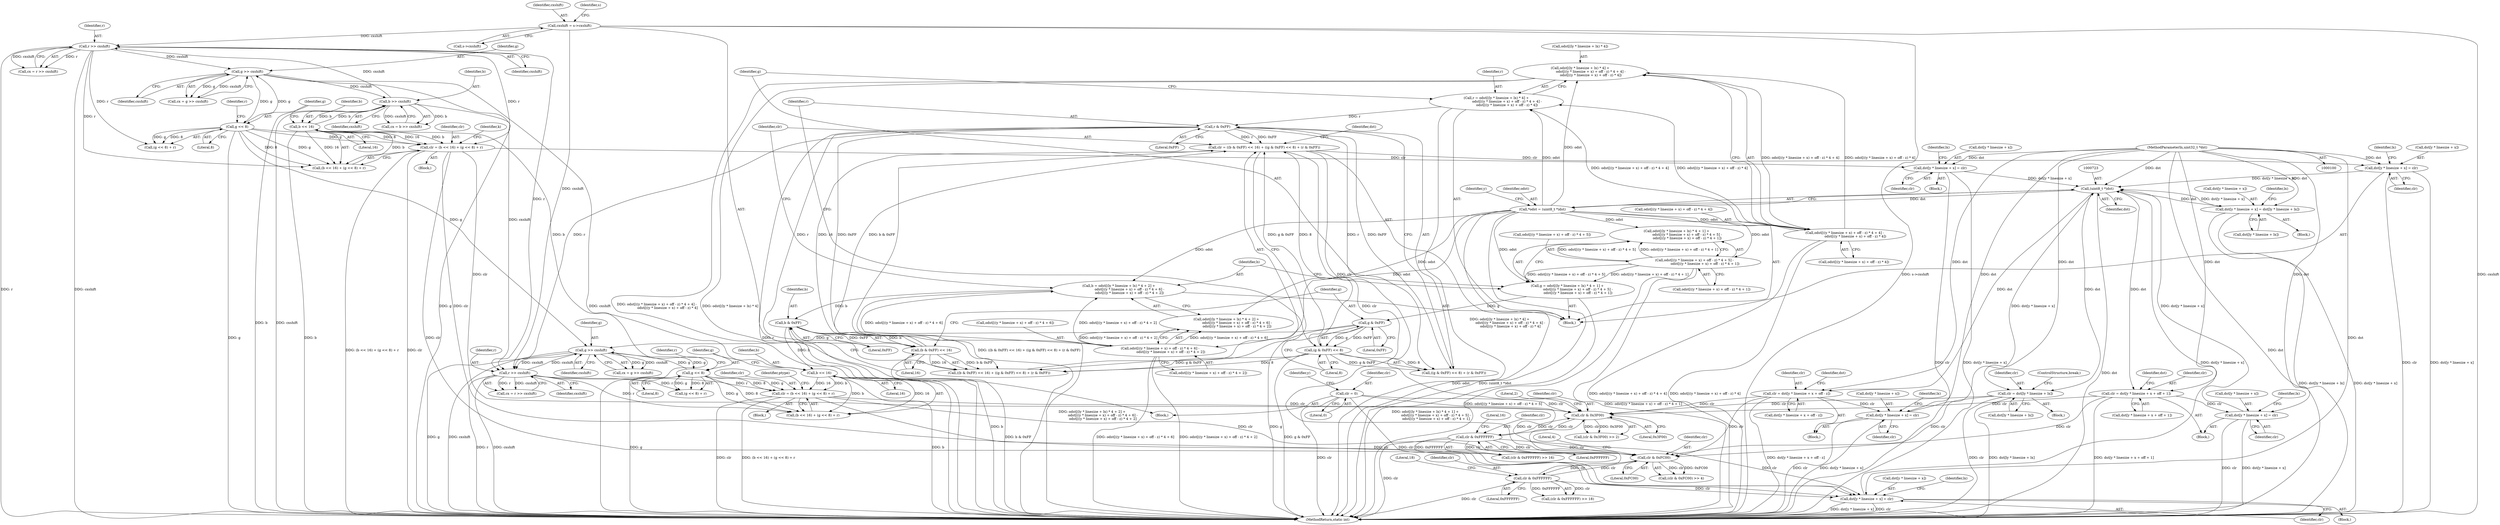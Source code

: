 digraph "0_FFmpeg_7ac5067146613997bb38442cb022d7f41321a706@pointer" {
"1000760" [label="(Call,odst[(ly * linesize + lx) * 4] +\n                    odst[((y * linesize + x) + off - z) * 4 + 4] -\n                    odst[((y * linesize + x) + off - z) * 4])"];
"1000720" [label="(Call,*odst = (uint8_t *)dst)"];
"1000722" [label="(Call,(uint8_t *)dst)"];
"1000338" [label="(Call,dst[y * linesize + x] = clr)"];
"1000310" [label="(Call,clr = (b << 16) + (g << 8) + r)"];
"1000313" [label="(Call,b << 16)"];
"1000288" [label="(Call,b >> cxshift)"];
"1000253" [label="(Call,g >> cxshift)"];
"1000317" [label="(Call,g << 8)"];
"1000218" [label="(Call,r >> cxshift)"];
"1000158" [label="(Call,cxshift = s->cxshift)"];
"1000102" [label="(MethodParameterIn,uint32_t *dst)"];
"1000682" [label="(Call,dst[y * linesize + x] = clr)"];
"1000669" [label="(Call,clr = dst[y * linesize + x + off + 1])"];
"1000906" [label="(Call,dst[y * linesize + x] = clr)"];
"1000889" [label="(Call,clr = ((b & 0xFF) << 16) + ((g & 0xFF) << 8) + (r & 0xFF))"];
"1000892" [label="(Call,(b & 0xFF) << 16)"];
"1000893" [label="(Call,b & 0xFF)"];
"1000844" [label="(Call,b = odst[(ly * linesize + lx) * 4 + 2] +\n                    odst[((y * linesize + x) + off - z) * 4 + 6] -\n                    odst[((y * linesize + x) + off - z) * 4 + 2])"];
"1000858" [label="(Call,odst[((y * linesize + x) + off - z) * 4 + 6] -\n                    odst[((y * linesize + x) + off - z) * 4 + 2])"];
"1000898" [label="(Call,(g & 0xFF) << 8)"];
"1000899" [label="(Call,g & 0xFF)"];
"1000799" [label="(Call,g = odst[(ly * linesize + lx) * 4 + 1] +\n                    odst[((y * linesize + x) + off - z) * 4 + 5] -\n                    odst[((y * linesize + x) + off - z) * 4 + 1])"];
"1000813" [label="(Call,odst[((y * linesize + x) + off - z) * 4 + 5] -\n                    odst[((y * linesize + x) + off - z) * 4 + 1])"];
"1000903" [label="(Call,r & 0xFF)"];
"1000758" [label="(Call,r = odst[(ly * linesize + lx) * 4] +\n                    odst[((y * linesize + x) + off - z) * 4 + 4] -\n                    odst[((y * linesize + x) + off - z) * 4])"];
"1000770" [label="(Call,odst[((y * linesize + x) + off - z) * 4 + 4] -\n                    odst[((y * linesize + x) + off - z) * 4])"];
"1000560" [label="(Call,dst[y * linesize + x] = clr)"];
"1000506" [label="(Call,clr = (b << 16) + (g << 8) + r)"];
"1000509" [label="(Call,b << 16)"];
"1000513" [label="(Call,g << 8)"];
"1000480" [label="(Call,g >> cxshift)"];
"1000445" [label="(Call,r >> cxshift)"];
"1000131" [label="(Call,clr = 0)"];
"1001036" [label="(Call,clr & 0xFFFFFF)"];
"1001029" [label="(Call,clr & 0x3F00)"];
"1000640" [label="(Call,clr = dst[ly * linesize + lx])"];
"1001052" [label="(Call,clr & 0xFFFFFF)"];
"1001045" [label="(Call,clr & 0xFC00)"];
"1000976" [label="(Call,clr = dst[y * linesize + x + off - z])"];
"1000989" [label="(Call,dst[y * linesize + x] = clr)"];
"1000605" [label="(Call,dst[y * linesize + x] = dst[ly * linesize + lx])"];
"1000561" [label="(Call,dst[y * linesize + x])"];
"1000761" [label="(Call,odst[(ly * linesize + lx) * 4])"];
"1001029" [label="(Call,clr & 0x3F00)"];
"1000890" [label="(Identifier,clr)"];
"1000845" [label="(Identifier,b)"];
"1000519" [label="(Identifier,ptype)"];
"1000482" [label="(Identifier,cxshift)"];
"1000515" [label="(Literal,8)"];
"1000509" [label="(Call,b << 16)"];
"1000288" [label="(Call,b >> cxshift)"];
"1000286" [label="(Call,cx = b >> cxshift)"];
"1000551" [label="(Block,)"];
"1000898" [label="(Call,(g & 0xFF) << 8)"];
"1000506" [label="(Call,clr = (b << 16) + (g << 8) + r)"];
"1001048" [label="(Literal,4)"];
"1000896" [label="(Literal,16)"];
"1000514" [label="(Identifier,g)"];
"1000829" [label="(Call,odst[((y * linesize + x) + off - z) * 4 + 1])"];
"1000908" [label="(Identifier,dst)"];
"1000800" [label="(Identifier,g)"];
"1000254" [label="(Identifier,g)"];
"1001031" [label="(Literal,0x3F00)"];
"1000977" [label="(Identifier,clr)"];
"1000684" [label="(Identifier,dst)"];
"1000131" [label="(Call,clr = 0)"];
"1000568" [label="(Identifier,clr)"];
"1001054" [label="(Literal,0xFFFFFF)"];
"1000899" [label="(Call,g & 0xFF)"];
"1000895" [label="(Literal,0xFF)"];
"1001051" [label="(Call,(clr & 0xFFFFFF) >> 18)"];
"1001046" [label="(Identifier,clr)"];
"1000158" [label="(Call,cxshift = s->cxshift)"];
"1000813" [label="(Call,odst[((y * linesize + x) + off - z) * 4 + 5] -\n                    odst[((y * linesize + x) + off - z) * 4 + 1])"];
"1000313" [label="(Call,b << 16)"];
"1001035" [label="(Call,(clr & 0xFFFFFF) >> 16)"];
"1000894" [label="(Identifier,b)"];
"1000218" [label="(Call,r >> cxshift)"];
"1000771" [label="(Call,odst[((y * linesize + x) + off - z) * 4 + 4])"];
"1001036" [label="(Call,clr & 0xFFFFFF)"];
"1000314" [label="(Identifier,b)"];
"1000104" [label="(Block,)"];
"1000906" [label="(Call,dst[y * linesize + x] = clr)"];
"1000846" [label="(Call,odst[(ly * linesize + lx) * 4 + 2] +\n                    odst[((y * linesize + x) + off - z) * 4 + 6] -\n                    odst[((y * linesize + x) + off - z) * 4 + 2])"];
"1001047" [label="(Literal,0xFC00)"];
"1001038" [label="(Literal,0xFFFFFF)"];
"1000290" [label="(Identifier,cxshift)"];
"1000900" [label="(Identifier,g)"];
"1001039" [label="(Literal,16)"];
"1000683" [label="(Call,dst[y * linesize + x])"];
"1000605" [label="(Call,dst[y * linesize + x] = dst[ly * linesize + lx])"];
"1000893" [label="(Call,b & 0xFF)"];
"1000102" [label="(MethodParameterIn,uint32_t *dst)"];
"1000513" [label="(Call,g << 8)"];
"1000902" [label="(Literal,8)"];
"1000478" [label="(Call,cx = g >> cxshift)"];
"1000770" [label="(Call,odst[((y * linesize + x) + off - z) * 4 + 4] -\n                    odst[((y * linesize + x) + off - z) * 4])"];
"1000640" [label="(Call,clr = dst[ly * linesize + lx])"];
"1000311" [label="(Identifier,clr)"];
"1000253" [label="(Call,g >> cxshift)"];
"1000914" [label="(Identifier,clr)"];
"1000319" [label="(Literal,8)"];
"1000255" [label="(Identifier,cxshift)"];
"1000874" [label="(Call,odst[((y * linesize + x) + off - z) * 4 + 2])"];
"1000346" [label="(Identifier,clr)"];
"1000760" [label="(Call,odst[(ly * linesize + lx) * 4] +\n                    odst[((y * linesize + x) + off - z) * 4 + 4] -\n                    odst[((y * linesize + x) + off - z) * 4])"];
"1000322" [label="(Identifier,k)"];
"1000216" [label="(Call,cx = r >> cxshift)"];
"1000159" [label="(Identifier,cxshift)"];
"1000904" [label="(Identifier,r)"];
"1000481" [label="(Identifier,g)"];
"1000990" [label="(Call,dst[y * linesize + x])"];
"1000671" [label="(Call,dst[y * linesize + x + off + 1])"];
"1000897" [label="(Call,((g & 0xFF) << 8) + (r & 0xFF))"];
"1000642" [label="(Call,dst[ly * linesize + lx])"];
"1000669" [label="(Call,clr = dst[y * linesize + x + off + 1])"];
"1000682" [label="(Call,dst[y * linesize + x] = clr)"];
"1001044" [label="(Call,(clr & 0xFC00) >> 4)"];
"1000329" [label="(Block,)"];
"1000799" [label="(Call,g = odst[(ly * linesize + lx) * 4 + 1] +\n                    odst[((y * linesize + x) + off - z) * 4 + 5] -\n                    odst[((y * linesize + x) + off - z) * 4 + 1])"];
"1000613" [label="(Call,dst[ly * linesize + lx])"];
"1000160" [label="(Call,s->cxshift)"];
"1000132" [label="(Identifier,clr)"];
"1000901" [label="(Literal,0xFF)"];
"1000446" [label="(Identifier,r)"];
"1001030" [label="(Identifier,clr)"];
"1000312" [label="(Call,(b << 16) + (g << 8) + r)"];
"1000859" [label="(Call,odst[((y * linesize + x) + off - z) * 4 + 6])"];
"1000507" [label="(Identifier,clr)"];
"1000443" [label="(Call,cx = r >> cxshift)"];
"1000690" [label="(Identifier,clr)"];
"1000315" [label="(Literal,16)"];
"1000814" [label="(Call,odst[((y * linesize + x) + off - z) * 4 + 5])"];
"1000722" [label="(Call,(uint8_t *)dst)"];
"1000692" [label="(Identifier,lx)"];
"1000570" [label="(Identifier,lx)"];
"1000133" [label="(Literal,0)"];
"1000141" [label="(Identifier,y)"];
"1000511" [label="(Literal,16)"];
"1000516" [label="(Identifier,r)"];
"1000916" [label="(Identifier,lx)"];
"1000320" [label="(Identifier,r)"];
"1000724" [label="(Identifier,dst)"];
"1000991" [label="(Identifier,dst)"];
"1000510" [label="(Identifier,b)"];
"1000997" [label="(Identifier,clr)"];
"1000721" [label="(Identifier,odst)"];
"1000942" [label="(Block,)"];
"1000718" [label="(Block,)"];
"1000348" [label="(Identifier,lx)"];
"1000310" [label="(Call,clr = (b << 16) + (g << 8) + r)"];
"1000656" [label="(Block,)"];
"1000670" [label="(Identifier,clr)"];
"1000317" [label="(Call,g << 8)"];
"1000905" [label="(Literal,0xFF)"];
"1000185" [label="(Block,)"];
"1000316" [label="(Call,(g << 8) + r)"];
"1000720" [label="(Call,*odst = (uint8_t *)dst)"];
"1000907" [label="(Call,dst[y * linesize + x])"];
"1000338" [label="(Call,dst[y * linesize + x] = clr)"];
"1001037" [label="(Identifier,clr)"];
"1000844" [label="(Call,b = odst[(ly * linesize + lx) * 4 + 2] +\n                    odst[((y * linesize + x) + off - z) * 4 + 6] -\n                    odst[((y * linesize + x) + off - z) * 4 + 2])"];
"1001028" [label="(Call,(clr & 0x3F00) >> 2)"];
"1000641" [label="(Identifier,clr)"];
"1000786" [label="(Call,odst[((y * linesize + x) + off - z) * 4])"];
"1000220" [label="(Identifier,cxshift)"];
"1000219" [label="(Identifier,r)"];
"1000858" [label="(Call,odst[((y * linesize + x) + off - z) * 4 + 6] -\n                    odst[((y * linesize + x) + off - z) * 4 + 2])"];
"1001052" [label="(Call,clr & 0xFFFFFF)"];
"1000989" [label="(Call,dst[y * linesize + x] = clr)"];
"1000978" [label="(Call,dst[y * linesize + x + off - z])"];
"1000251" [label="(Call,cx = g >> cxshift)"];
"1000167" [label="(Identifier,s)"];
"1000447" [label="(Identifier,cxshift)"];
"1000560" [label="(Call,dst[y * linesize + x] = clr)"];
"1000649" [label="(ControlStructure,break;)"];
"1000512" [label="(Call,(g << 8) + r)"];
"1000999" [label="(Identifier,lx)"];
"1000480" [label="(Call,g >> cxshift)"];
"1000759" [label="(Identifier,r)"];
"1001055" [label="(Literal,18)"];
"1000728" [label="(Identifier,y)"];
"1000318" [label="(Identifier,g)"];
"1000621" [label="(Identifier,lx)"];
"1000891" [label="(Call,((b & 0xFF) << 16) + ((g & 0xFF) << 8) + (r & 0xFF))"];
"1000903" [label="(Call,r & 0xFF)"];
"1001032" [label="(Literal,2)"];
"1000339" [label="(Call,dst[y * linesize + x])"];
"1000544" [label="(Block,)"];
"1000606" [label="(Call,dst[y * linesize + x])"];
"1000889" [label="(Call,clr = ((b & 0xFF) << 16) + ((g & 0xFF) << 8) + (r & 0xFF))"];
"1000289" [label="(Identifier,b)"];
"1001053" [label="(Identifier,clr)"];
"1000445" [label="(Call,r >> cxshift)"];
"1000596" [label="(Block,)"];
"1000801" [label="(Call,odst[(ly * linesize + lx) * 4 + 1] +\n                    odst[((y * linesize + x) + off - z) * 4 + 5] -\n                    odst[((y * linesize + x) + off - z) * 4 + 1])"];
"1001058" [label="(MethodReturn,static int)"];
"1000508" [label="(Call,(b << 16) + (g << 8) + r)"];
"1000976" [label="(Call,clr = dst[y * linesize + x + off - z])"];
"1000412" [label="(Block,)"];
"1000758" [label="(Call,r = odst[(ly * linesize + lx) * 4] +\n                    odst[((y * linesize + x) + off - z) * 4 + 4] -\n                    odst[((y * linesize + x) + off - z) * 4])"];
"1000892" [label="(Call,(b & 0xFF) << 16)"];
"1001045" [label="(Call,clr & 0xFC00)"];
"1000760" -> "1000758"  [label="AST: "];
"1000760" -> "1000770"  [label="CFG: "];
"1000761" -> "1000760"  [label="AST: "];
"1000770" -> "1000760"  [label="AST: "];
"1000758" -> "1000760"  [label="CFG: "];
"1000760" -> "1001058"  [label="DDG: odst[((y * linesize + x) + off - z) * 4 + 4] -\n                    odst[((y * linesize + x) + off - z) * 4]"];
"1000760" -> "1001058"  [label="DDG: odst[(ly * linesize + lx) * 4]"];
"1000720" -> "1000760"  [label="DDG: odst"];
"1000770" -> "1000760"  [label="DDG: odst[((y * linesize + x) + off - z) * 4 + 4]"];
"1000770" -> "1000760"  [label="DDG: odst[((y * linesize + x) + off - z) * 4]"];
"1000720" -> "1000718"  [label="AST: "];
"1000720" -> "1000722"  [label="CFG: "];
"1000721" -> "1000720"  [label="AST: "];
"1000722" -> "1000720"  [label="AST: "];
"1000728" -> "1000720"  [label="CFG: "];
"1000720" -> "1001058"  [label="DDG: odst"];
"1000720" -> "1001058"  [label="DDG: (uint8_t *)dst"];
"1000722" -> "1000720"  [label="DDG: dst"];
"1000720" -> "1000758"  [label="DDG: odst"];
"1000720" -> "1000770"  [label="DDG: odst"];
"1000720" -> "1000799"  [label="DDG: odst"];
"1000720" -> "1000801"  [label="DDG: odst"];
"1000720" -> "1000813"  [label="DDG: odst"];
"1000720" -> "1000844"  [label="DDG: odst"];
"1000720" -> "1000846"  [label="DDG: odst"];
"1000720" -> "1000858"  [label="DDG: odst"];
"1000722" -> "1000724"  [label="CFG: "];
"1000723" -> "1000722"  [label="AST: "];
"1000724" -> "1000722"  [label="AST: "];
"1000722" -> "1001058"  [label="DDG: dst"];
"1000722" -> "1000605"  [label="DDG: dst"];
"1000722" -> "1000640"  [label="DDG: dst"];
"1000722" -> "1000669"  [label="DDG: dst"];
"1000338" -> "1000722"  [label="DDG: dst[y * linesize + x]"];
"1000682" -> "1000722"  [label="DDG: dst[y * linesize + x]"];
"1000906" -> "1000722"  [label="DDG: dst[y * linesize + x]"];
"1000560" -> "1000722"  [label="DDG: dst[y * linesize + x]"];
"1000989" -> "1000722"  [label="DDG: dst[y * linesize + x]"];
"1000605" -> "1000722"  [label="DDG: dst[y * linesize + x]"];
"1000102" -> "1000722"  [label="DDG: dst"];
"1000722" -> "1000976"  [label="DDG: dst"];
"1000338" -> "1000329"  [label="AST: "];
"1000338" -> "1000346"  [label="CFG: "];
"1000339" -> "1000338"  [label="AST: "];
"1000346" -> "1000338"  [label="AST: "];
"1000348" -> "1000338"  [label="CFG: "];
"1000338" -> "1001058"  [label="DDG: dst[y * linesize + x]"];
"1000338" -> "1001058"  [label="DDG: clr"];
"1000310" -> "1000338"  [label="DDG: clr"];
"1000102" -> "1000338"  [label="DDG: dst"];
"1000310" -> "1000185"  [label="AST: "];
"1000310" -> "1000312"  [label="CFG: "];
"1000311" -> "1000310"  [label="AST: "];
"1000312" -> "1000310"  [label="AST: "];
"1000322" -> "1000310"  [label="CFG: "];
"1000310" -> "1001058"  [label="DDG: (b << 16) + (g << 8) + r"];
"1000310" -> "1001058"  [label="DDG: clr"];
"1000313" -> "1000310"  [label="DDG: b"];
"1000313" -> "1000310"  [label="DDG: 16"];
"1000317" -> "1000310"  [label="DDG: g"];
"1000317" -> "1000310"  [label="DDG: 8"];
"1000218" -> "1000310"  [label="DDG: r"];
"1000310" -> "1000560"  [label="DDG: clr"];
"1000310" -> "1001029"  [label="DDG: clr"];
"1000310" -> "1001045"  [label="DDG: clr"];
"1000313" -> "1000312"  [label="AST: "];
"1000313" -> "1000315"  [label="CFG: "];
"1000314" -> "1000313"  [label="AST: "];
"1000315" -> "1000313"  [label="AST: "];
"1000318" -> "1000313"  [label="CFG: "];
"1000313" -> "1001058"  [label="DDG: b"];
"1000313" -> "1000288"  [label="DDG: b"];
"1000313" -> "1000312"  [label="DDG: b"];
"1000313" -> "1000312"  [label="DDG: 16"];
"1000288" -> "1000313"  [label="DDG: b"];
"1000313" -> "1000509"  [label="DDG: b"];
"1000288" -> "1000286"  [label="AST: "];
"1000288" -> "1000290"  [label="CFG: "];
"1000289" -> "1000288"  [label="AST: "];
"1000290" -> "1000288"  [label="AST: "];
"1000286" -> "1000288"  [label="CFG: "];
"1000288" -> "1001058"  [label="DDG: cxshift"];
"1000288" -> "1001058"  [label="DDG: b"];
"1000288" -> "1000218"  [label="DDG: cxshift"];
"1000288" -> "1000286"  [label="DDG: b"];
"1000288" -> "1000286"  [label="DDG: cxshift"];
"1000253" -> "1000288"  [label="DDG: cxshift"];
"1000288" -> "1000445"  [label="DDG: cxshift"];
"1000253" -> "1000251"  [label="AST: "];
"1000253" -> "1000255"  [label="CFG: "];
"1000254" -> "1000253"  [label="AST: "];
"1000255" -> "1000253"  [label="AST: "];
"1000251" -> "1000253"  [label="CFG: "];
"1000253" -> "1001058"  [label="DDG: cxshift"];
"1000253" -> "1001058"  [label="DDG: g"];
"1000253" -> "1000251"  [label="DDG: g"];
"1000253" -> "1000251"  [label="DDG: cxshift"];
"1000317" -> "1000253"  [label="DDG: g"];
"1000218" -> "1000253"  [label="DDG: cxshift"];
"1000253" -> "1000317"  [label="DDG: g"];
"1000317" -> "1000316"  [label="AST: "];
"1000317" -> "1000319"  [label="CFG: "];
"1000318" -> "1000317"  [label="AST: "];
"1000319" -> "1000317"  [label="AST: "];
"1000320" -> "1000317"  [label="CFG: "];
"1000317" -> "1001058"  [label="DDG: g"];
"1000317" -> "1000312"  [label="DDG: g"];
"1000317" -> "1000312"  [label="DDG: 8"];
"1000317" -> "1000316"  [label="DDG: g"];
"1000317" -> "1000316"  [label="DDG: 8"];
"1000317" -> "1000480"  [label="DDG: g"];
"1000218" -> "1000216"  [label="AST: "];
"1000218" -> "1000220"  [label="CFG: "];
"1000219" -> "1000218"  [label="AST: "];
"1000220" -> "1000218"  [label="AST: "];
"1000216" -> "1000218"  [label="CFG: "];
"1000218" -> "1001058"  [label="DDG: r"];
"1000218" -> "1001058"  [label="DDG: cxshift"];
"1000218" -> "1000216"  [label="DDG: r"];
"1000218" -> "1000216"  [label="DDG: cxshift"];
"1000158" -> "1000218"  [label="DDG: cxshift"];
"1000218" -> "1000312"  [label="DDG: r"];
"1000218" -> "1000316"  [label="DDG: r"];
"1000218" -> "1000445"  [label="DDG: r"];
"1000158" -> "1000104"  [label="AST: "];
"1000158" -> "1000160"  [label="CFG: "];
"1000159" -> "1000158"  [label="AST: "];
"1000160" -> "1000158"  [label="AST: "];
"1000167" -> "1000158"  [label="CFG: "];
"1000158" -> "1001058"  [label="DDG: cxshift"];
"1000158" -> "1001058"  [label="DDG: s->cxshift"];
"1000158" -> "1000445"  [label="DDG: cxshift"];
"1000102" -> "1000100"  [label="AST: "];
"1000102" -> "1001058"  [label="DDG: dst"];
"1000102" -> "1000560"  [label="DDG: dst"];
"1000102" -> "1000605"  [label="DDG: dst"];
"1000102" -> "1000640"  [label="DDG: dst"];
"1000102" -> "1000669"  [label="DDG: dst"];
"1000102" -> "1000682"  [label="DDG: dst"];
"1000102" -> "1000906"  [label="DDG: dst"];
"1000102" -> "1000976"  [label="DDG: dst"];
"1000102" -> "1000989"  [label="DDG: dst"];
"1000682" -> "1000656"  [label="AST: "];
"1000682" -> "1000690"  [label="CFG: "];
"1000683" -> "1000682"  [label="AST: "];
"1000690" -> "1000682"  [label="AST: "];
"1000692" -> "1000682"  [label="CFG: "];
"1000682" -> "1001058"  [label="DDG: clr"];
"1000682" -> "1001058"  [label="DDG: dst[y * linesize + x]"];
"1000669" -> "1000682"  [label="DDG: clr"];
"1000669" -> "1000656"  [label="AST: "];
"1000669" -> "1000671"  [label="CFG: "];
"1000670" -> "1000669"  [label="AST: "];
"1000671" -> "1000669"  [label="AST: "];
"1000684" -> "1000669"  [label="CFG: "];
"1000669" -> "1001058"  [label="DDG: dst[y * linesize + x + off + 1]"];
"1000669" -> "1001029"  [label="DDG: clr"];
"1000669" -> "1001045"  [label="DDG: clr"];
"1000906" -> "1000718"  [label="AST: "];
"1000906" -> "1000914"  [label="CFG: "];
"1000907" -> "1000906"  [label="AST: "];
"1000914" -> "1000906"  [label="AST: "];
"1000916" -> "1000906"  [label="CFG: "];
"1000906" -> "1001058"  [label="DDG: dst[y * linesize + x]"];
"1000906" -> "1001058"  [label="DDG: clr"];
"1000889" -> "1000906"  [label="DDG: clr"];
"1000889" -> "1000718"  [label="AST: "];
"1000889" -> "1000891"  [label="CFG: "];
"1000890" -> "1000889"  [label="AST: "];
"1000891" -> "1000889"  [label="AST: "];
"1000908" -> "1000889"  [label="CFG: "];
"1000889" -> "1001058"  [label="DDG: ((b & 0xFF) << 16) + ((g & 0xFF) << 8) + (r & 0xFF)"];
"1000892" -> "1000889"  [label="DDG: b & 0xFF"];
"1000892" -> "1000889"  [label="DDG: 16"];
"1000898" -> "1000889"  [label="DDG: g & 0xFF"];
"1000898" -> "1000889"  [label="DDG: 8"];
"1000903" -> "1000889"  [label="DDG: r"];
"1000903" -> "1000889"  [label="DDG: 0xFF"];
"1000889" -> "1001029"  [label="DDG: clr"];
"1000889" -> "1001045"  [label="DDG: clr"];
"1000892" -> "1000891"  [label="AST: "];
"1000892" -> "1000896"  [label="CFG: "];
"1000893" -> "1000892"  [label="AST: "];
"1000896" -> "1000892"  [label="AST: "];
"1000900" -> "1000892"  [label="CFG: "];
"1000892" -> "1001058"  [label="DDG: b & 0xFF"];
"1000892" -> "1000891"  [label="DDG: b & 0xFF"];
"1000892" -> "1000891"  [label="DDG: 16"];
"1000893" -> "1000892"  [label="DDG: b"];
"1000893" -> "1000892"  [label="DDG: 0xFF"];
"1000893" -> "1000895"  [label="CFG: "];
"1000894" -> "1000893"  [label="AST: "];
"1000895" -> "1000893"  [label="AST: "];
"1000896" -> "1000893"  [label="CFG: "];
"1000893" -> "1001058"  [label="DDG: b"];
"1000893" -> "1000509"  [label="DDG: b"];
"1000844" -> "1000893"  [label="DDG: b"];
"1000844" -> "1000718"  [label="AST: "];
"1000844" -> "1000846"  [label="CFG: "];
"1000845" -> "1000844"  [label="AST: "];
"1000846" -> "1000844"  [label="AST: "];
"1000890" -> "1000844"  [label="CFG: "];
"1000844" -> "1001058"  [label="DDG: odst[(ly * linesize + lx) * 4 + 2] +\n                    odst[((y * linesize + x) + off - z) * 4 + 6] -\n                    odst[((y * linesize + x) + off - z) * 4 + 2]"];
"1000858" -> "1000844"  [label="DDG: odst[((y * linesize + x) + off - z) * 4 + 6]"];
"1000858" -> "1000844"  [label="DDG: odst[((y * linesize + x) + off - z) * 4 + 2]"];
"1000858" -> "1000846"  [label="AST: "];
"1000858" -> "1000874"  [label="CFG: "];
"1000859" -> "1000858"  [label="AST: "];
"1000874" -> "1000858"  [label="AST: "];
"1000846" -> "1000858"  [label="CFG: "];
"1000858" -> "1001058"  [label="DDG: odst[((y * linesize + x) + off - z) * 4 + 2]"];
"1000858" -> "1001058"  [label="DDG: odst[((y * linesize + x) + off - z) * 4 + 6]"];
"1000858" -> "1000846"  [label="DDG: odst[((y * linesize + x) + off - z) * 4 + 6]"];
"1000858" -> "1000846"  [label="DDG: odst[((y * linesize + x) + off - z) * 4 + 2]"];
"1000898" -> "1000897"  [label="AST: "];
"1000898" -> "1000902"  [label="CFG: "];
"1000899" -> "1000898"  [label="AST: "];
"1000902" -> "1000898"  [label="AST: "];
"1000904" -> "1000898"  [label="CFG: "];
"1000898" -> "1001058"  [label="DDG: g & 0xFF"];
"1000898" -> "1000891"  [label="DDG: g & 0xFF"];
"1000898" -> "1000891"  [label="DDG: 8"];
"1000898" -> "1000897"  [label="DDG: g & 0xFF"];
"1000898" -> "1000897"  [label="DDG: 8"];
"1000899" -> "1000898"  [label="DDG: g"];
"1000899" -> "1000898"  [label="DDG: 0xFF"];
"1000899" -> "1000901"  [label="CFG: "];
"1000900" -> "1000899"  [label="AST: "];
"1000901" -> "1000899"  [label="AST: "];
"1000902" -> "1000899"  [label="CFG: "];
"1000899" -> "1001058"  [label="DDG: g"];
"1000899" -> "1000480"  [label="DDG: g"];
"1000799" -> "1000899"  [label="DDG: g"];
"1000799" -> "1000718"  [label="AST: "];
"1000799" -> "1000801"  [label="CFG: "];
"1000800" -> "1000799"  [label="AST: "];
"1000801" -> "1000799"  [label="AST: "];
"1000845" -> "1000799"  [label="CFG: "];
"1000799" -> "1001058"  [label="DDG: odst[(ly * linesize + lx) * 4 + 1] +\n                    odst[((y * linesize + x) + off - z) * 4 + 5] -\n                    odst[((y * linesize + x) + off - z) * 4 + 1]"];
"1000813" -> "1000799"  [label="DDG: odst[((y * linesize + x) + off - z) * 4 + 5]"];
"1000813" -> "1000799"  [label="DDG: odst[((y * linesize + x) + off - z) * 4 + 1]"];
"1000813" -> "1000801"  [label="AST: "];
"1000813" -> "1000829"  [label="CFG: "];
"1000814" -> "1000813"  [label="AST: "];
"1000829" -> "1000813"  [label="AST: "];
"1000801" -> "1000813"  [label="CFG: "];
"1000813" -> "1001058"  [label="DDG: odst[((y * linesize + x) + off - z) * 4 + 1]"];
"1000813" -> "1001058"  [label="DDG: odst[((y * linesize + x) + off - z) * 4 + 5]"];
"1000813" -> "1000801"  [label="DDG: odst[((y * linesize + x) + off - z) * 4 + 5]"];
"1000813" -> "1000801"  [label="DDG: odst[((y * linesize + x) + off - z) * 4 + 1]"];
"1000903" -> "1000897"  [label="AST: "];
"1000903" -> "1000905"  [label="CFG: "];
"1000904" -> "1000903"  [label="AST: "];
"1000905" -> "1000903"  [label="AST: "];
"1000897" -> "1000903"  [label="CFG: "];
"1000903" -> "1001058"  [label="DDG: r"];
"1000903" -> "1000445"  [label="DDG: r"];
"1000903" -> "1000891"  [label="DDG: r"];
"1000903" -> "1000891"  [label="DDG: 0xFF"];
"1000903" -> "1000897"  [label="DDG: r"];
"1000903" -> "1000897"  [label="DDG: 0xFF"];
"1000758" -> "1000903"  [label="DDG: r"];
"1000758" -> "1000718"  [label="AST: "];
"1000759" -> "1000758"  [label="AST: "];
"1000800" -> "1000758"  [label="CFG: "];
"1000758" -> "1001058"  [label="DDG: odst[(ly * linesize + lx) * 4] +\n                    odst[((y * linesize + x) + off - z) * 4 + 4] -\n                    odst[((y * linesize + x) + off - z) * 4]"];
"1000770" -> "1000758"  [label="DDG: odst[((y * linesize + x) + off - z) * 4 + 4]"];
"1000770" -> "1000758"  [label="DDG: odst[((y * linesize + x) + off - z) * 4]"];
"1000770" -> "1000786"  [label="CFG: "];
"1000771" -> "1000770"  [label="AST: "];
"1000786" -> "1000770"  [label="AST: "];
"1000770" -> "1001058"  [label="DDG: odst[((y * linesize + x) + off - z) * 4]"];
"1000770" -> "1001058"  [label="DDG: odst[((y * linesize + x) + off - z) * 4 + 4]"];
"1000560" -> "1000551"  [label="AST: "];
"1000560" -> "1000568"  [label="CFG: "];
"1000561" -> "1000560"  [label="AST: "];
"1000568" -> "1000560"  [label="AST: "];
"1000570" -> "1000560"  [label="CFG: "];
"1000560" -> "1001058"  [label="DDG: clr"];
"1000560" -> "1001058"  [label="DDG: dst[y * linesize + x]"];
"1000506" -> "1000560"  [label="DDG: clr"];
"1000131" -> "1000560"  [label="DDG: clr"];
"1001036" -> "1000560"  [label="DDG: clr"];
"1001052" -> "1000560"  [label="DDG: clr"];
"1000506" -> "1000412"  [label="AST: "];
"1000506" -> "1000508"  [label="CFG: "];
"1000507" -> "1000506"  [label="AST: "];
"1000508" -> "1000506"  [label="AST: "];
"1000519" -> "1000506"  [label="CFG: "];
"1000506" -> "1001058"  [label="DDG: clr"];
"1000506" -> "1001058"  [label="DDG: (b << 16) + (g << 8) + r"];
"1000509" -> "1000506"  [label="DDG: b"];
"1000509" -> "1000506"  [label="DDG: 16"];
"1000513" -> "1000506"  [label="DDG: g"];
"1000513" -> "1000506"  [label="DDG: 8"];
"1000445" -> "1000506"  [label="DDG: r"];
"1000506" -> "1001029"  [label="DDG: clr"];
"1000506" -> "1001045"  [label="DDG: clr"];
"1000509" -> "1000508"  [label="AST: "];
"1000509" -> "1000511"  [label="CFG: "];
"1000510" -> "1000509"  [label="AST: "];
"1000511" -> "1000509"  [label="AST: "];
"1000514" -> "1000509"  [label="CFG: "];
"1000509" -> "1001058"  [label="DDG: b"];
"1000509" -> "1000508"  [label="DDG: b"];
"1000509" -> "1000508"  [label="DDG: 16"];
"1000513" -> "1000512"  [label="AST: "];
"1000513" -> "1000515"  [label="CFG: "];
"1000514" -> "1000513"  [label="AST: "];
"1000515" -> "1000513"  [label="AST: "];
"1000516" -> "1000513"  [label="CFG: "];
"1000513" -> "1001058"  [label="DDG: g"];
"1000513" -> "1000480"  [label="DDG: g"];
"1000513" -> "1000508"  [label="DDG: g"];
"1000513" -> "1000508"  [label="DDG: 8"];
"1000513" -> "1000512"  [label="DDG: g"];
"1000513" -> "1000512"  [label="DDG: 8"];
"1000480" -> "1000513"  [label="DDG: g"];
"1000480" -> "1000478"  [label="AST: "];
"1000480" -> "1000482"  [label="CFG: "];
"1000481" -> "1000480"  [label="AST: "];
"1000482" -> "1000480"  [label="AST: "];
"1000478" -> "1000480"  [label="CFG: "];
"1000480" -> "1001058"  [label="DDG: g"];
"1000480" -> "1001058"  [label="DDG: cxshift"];
"1000480" -> "1000445"  [label="DDG: cxshift"];
"1000480" -> "1000478"  [label="DDG: g"];
"1000480" -> "1000478"  [label="DDG: cxshift"];
"1000445" -> "1000480"  [label="DDG: cxshift"];
"1000445" -> "1000443"  [label="AST: "];
"1000445" -> "1000447"  [label="CFG: "];
"1000446" -> "1000445"  [label="AST: "];
"1000447" -> "1000445"  [label="AST: "];
"1000443" -> "1000445"  [label="CFG: "];
"1000445" -> "1001058"  [label="DDG: r"];
"1000445" -> "1001058"  [label="DDG: cxshift"];
"1000445" -> "1000443"  [label="DDG: r"];
"1000445" -> "1000443"  [label="DDG: cxshift"];
"1000445" -> "1000508"  [label="DDG: r"];
"1000445" -> "1000512"  [label="DDG: r"];
"1000131" -> "1000104"  [label="AST: "];
"1000131" -> "1000133"  [label="CFG: "];
"1000132" -> "1000131"  [label="AST: "];
"1000133" -> "1000131"  [label="AST: "];
"1000141" -> "1000131"  [label="CFG: "];
"1000131" -> "1001058"  [label="DDG: clr"];
"1000131" -> "1001029"  [label="DDG: clr"];
"1000131" -> "1001045"  [label="DDG: clr"];
"1001036" -> "1001035"  [label="AST: "];
"1001036" -> "1001038"  [label="CFG: "];
"1001037" -> "1001036"  [label="AST: "];
"1001038" -> "1001036"  [label="AST: "];
"1001039" -> "1001036"  [label="CFG: "];
"1001036" -> "1001058"  [label="DDG: clr"];
"1001036" -> "1001029"  [label="DDG: clr"];
"1001036" -> "1001035"  [label="DDG: clr"];
"1001036" -> "1001035"  [label="DDG: 0xFFFFFF"];
"1001029" -> "1001036"  [label="DDG: clr"];
"1001036" -> "1001045"  [label="DDG: clr"];
"1001029" -> "1001028"  [label="AST: "];
"1001029" -> "1001031"  [label="CFG: "];
"1001030" -> "1001029"  [label="AST: "];
"1001031" -> "1001029"  [label="AST: "];
"1001032" -> "1001029"  [label="CFG: "];
"1001029" -> "1001028"  [label="DDG: clr"];
"1001029" -> "1001028"  [label="DDG: 0x3F00"];
"1000640" -> "1001029"  [label="DDG: clr"];
"1001052" -> "1001029"  [label="DDG: clr"];
"1000976" -> "1001029"  [label="DDG: clr"];
"1000640" -> "1000544"  [label="AST: "];
"1000640" -> "1000642"  [label="CFG: "];
"1000641" -> "1000640"  [label="AST: "];
"1000642" -> "1000640"  [label="AST: "];
"1000649" -> "1000640"  [label="CFG: "];
"1000640" -> "1001058"  [label="DDG: clr"];
"1000640" -> "1001058"  [label="DDG: dst[ly * linesize + lx]"];
"1000640" -> "1001045"  [label="DDG: clr"];
"1001052" -> "1001051"  [label="AST: "];
"1001052" -> "1001054"  [label="CFG: "];
"1001053" -> "1001052"  [label="AST: "];
"1001054" -> "1001052"  [label="AST: "];
"1001055" -> "1001052"  [label="CFG: "];
"1001052" -> "1001058"  [label="DDG: clr"];
"1001052" -> "1001045"  [label="DDG: clr"];
"1001052" -> "1001051"  [label="DDG: clr"];
"1001052" -> "1001051"  [label="DDG: 0xFFFFFF"];
"1001045" -> "1001052"  [label="DDG: clr"];
"1001045" -> "1001044"  [label="AST: "];
"1001045" -> "1001047"  [label="CFG: "];
"1001046" -> "1001045"  [label="AST: "];
"1001047" -> "1001045"  [label="AST: "];
"1001048" -> "1001045"  [label="CFG: "];
"1001045" -> "1001044"  [label="DDG: clr"];
"1001045" -> "1001044"  [label="DDG: 0xFC00"];
"1000976" -> "1001045"  [label="DDG: clr"];
"1000976" -> "1000942"  [label="AST: "];
"1000976" -> "1000978"  [label="CFG: "];
"1000977" -> "1000976"  [label="AST: "];
"1000978" -> "1000976"  [label="AST: "];
"1000991" -> "1000976"  [label="CFG: "];
"1000976" -> "1001058"  [label="DDG: dst[y * linesize + x + off - z]"];
"1000976" -> "1000989"  [label="DDG: clr"];
"1000989" -> "1000942"  [label="AST: "];
"1000989" -> "1000997"  [label="CFG: "];
"1000990" -> "1000989"  [label="AST: "];
"1000997" -> "1000989"  [label="AST: "];
"1000999" -> "1000989"  [label="CFG: "];
"1000989" -> "1001058"  [label="DDG: clr"];
"1000989" -> "1001058"  [label="DDG: dst[y * linesize + x]"];
"1000605" -> "1000596"  [label="AST: "];
"1000605" -> "1000613"  [label="CFG: "];
"1000606" -> "1000605"  [label="AST: "];
"1000613" -> "1000605"  [label="AST: "];
"1000621" -> "1000605"  [label="CFG: "];
"1000605" -> "1001058"  [label="DDG: dst[ly * linesize + lx]"];
"1000605" -> "1001058"  [label="DDG: dst[y * linesize + x]"];
}
